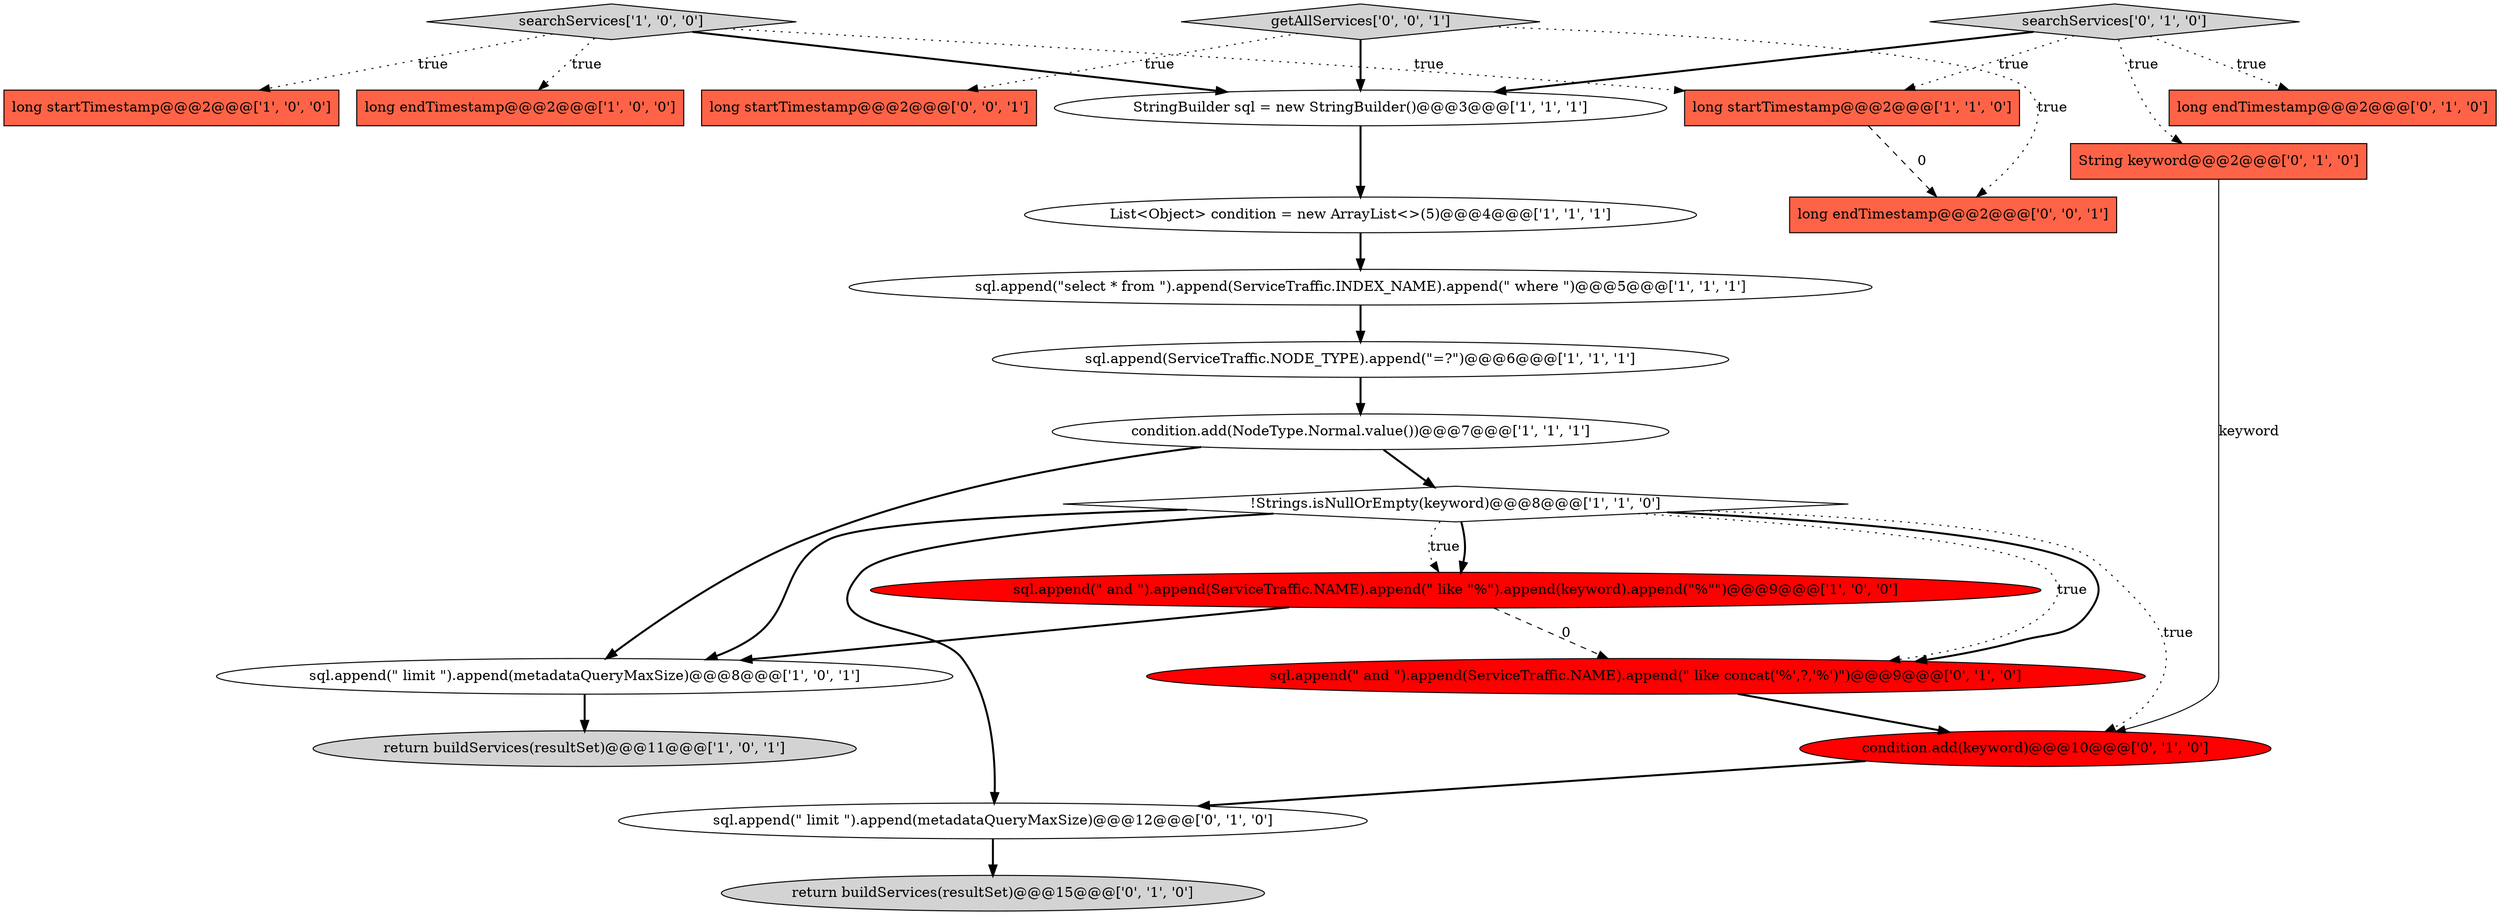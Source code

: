 digraph {
17 [style = filled, label = "condition.add(keyword)@@@10@@@['0', '1', '0']", fillcolor = red, shape = ellipse image = "AAA1AAABBB2BBB"];
7 [style = filled, label = "long startTimestamp@@@2@@@['1', '1', '0']", fillcolor = tomato, shape = box image = "AAA0AAABBB1BBB"];
15 [style = filled, label = "long endTimestamp@@@2@@@['0', '1', '0']", fillcolor = tomato, shape = box image = "AAA0AAABBB2BBB"];
4 [style = filled, label = "condition.add(NodeType.Normal.value())@@@7@@@['1', '1', '1']", fillcolor = white, shape = ellipse image = "AAA0AAABBB1BBB"];
2 [style = filled, label = "long startTimestamp@@@2@@@['1', '0', '0']", fillcolor = tomato, shape = box image = "AAA0AAABBB1BBB"];
12 [style = filled, label = "searchServices['1', '0', '0']", fillcolor = lightgray, shape = diamond image = "AAA0AAABBB1BBB"];
6 [style = filled, label = "return buildServices(resultSet)@@@11@@@['1', '0', '1']", fillcolor = lightgray, shape = ellipse image = "AAA0AAABBB1BBB"];
9 [style = filled, label = "!Strings.isNullOrEmpty(keyword)@@@8@@@['1', '1', '0']", fillcolor = white, shape = diamond image = "AAA0AAABBB1BBB"];
19 [style = filled, label = "searchServices['0', '1', '0']", fillcolor = lightgray, shape = diamond image = "AAA0AAABBB2BBB"];
21 [style = filled, label = "long endTimestamp@@@2@@@['0', '0', '1']", fillcolor = tomato, shape = box image = "AAA0AAABBB3BBB"];
18 [style = filled, label = "return buildServices(resultSet)@@@15@@@['0', '1', '0']", fillcolor = lightgray, shape = ellipse image = "AAA0AAABBB2BBB"];
11 [style = filled, label = "sql.append(\" limit \").append(metadataQueryMaxSize)@@@8@@@['1', '0', '1']", fillcolor = white, shape = ellipse image = "AAA0AAABBB1BBB"];
1 [style = filled, label = "List<Object> condition = new ArrayList<>(5)@@@4@@@['1', '1', '1']", fillcolor = white, shape = ellipse image = "AAA0AAABBB1BBB"];
8 [style = filled, label = "sql.append(ServiceTraffic.NODE_TYPE).append(\"=?\")@@@6@@@['1', '1', '1']", fillcolor = white, shape = ellipse image = "AAA0AAABBB1BBB"];
10 [style = filled, label = "sql.append(\"select * from \").append(ServiceTraffic.INDEX_NAME).append(\" where \")@@@5@@@['1', '1', '1']", fillcolor = white, shape = ellipse image = "AAA0AAABBB1BBB"];
22 [style = filled, label = "getAllServices['0', '0', '1']", fillcolor = lightgray, shape = diamond image = "AAA0AAABBB3BBB"];
5 [style = filled, label = "sql.append(\" and \").append(ServiceTraffic.NAME).append(\" like \"%\").append(keyword).append(\"%\"\")@@@9@@@['1', '0', '0']", fillcolor = red, shape = ellipse image = "AAA1AAABBB1BBB"];
16 [style = filled, label = "sql.append(\" limit \").append(metadataQueryMaxSize)@@@12@@@['0', '1', '0']", fillcolor = white, shape = ellipse image = "AAA0AAABBB2BBB"];
14 [style = filled, label = "String keyword@@@2@@@['0', '1', '0']", fillcolor = tomato, shape = box image = "AAA0AAABBB2BBB"];
13 [style = filled, label = "sql.append(\" and \").append(ServiceTraffic.NAME).append(\" like concat('%',?,'%')\")@@@9@@@['0', '1', '0']", fillcolor = red, shape = ellipse image = "AAA1AAABBB2BBB"];
20 [style = filled, label = "long startTimestamp@@@2@@@['0', '0', '1']", fillcolor = tomato, shape = box image = "AAA0AAABBB3BBB"];
0 [style = filled, label = "long endTimestamp@@@2@@@['1', '0', '0']", fillcolor = tomato, shape = box image = "AAA0AAABBB1BBB"];
3 [style = filled, label = "StringBuilder sql = new StringBuilder()@@@3@@@['1', '1', '1']", fillcolor = white, shape = ellipse image = "AAA0AAABBB1BBB"];
5->13 [style = dashed, label="0"];
22->21 [style = dotted, label="true"];
4->9 [style = bold, label=""];
19->14 [style = dotted, label="true"];
14->17 [style = solid, label="keyword"];
16->18 [style = bold, label=""];
7->21 [style = dashed, label="0"];
9->11 [style = bold, label=""];
3->1 [style = bold, label=""];
9->17 [style = dotted, label="true"];
11->6 [style = bold, label=""];
12->2 [style = dotted, label="true"];
19->7 [style = dotted, label="true"];
19->15 [style = dotted, label="true"];
9->16 [style = bold, label=""];
22->3 [style = bold, label=""];
13->17 [style = bold, label=""];
22->20 [style = dotted, label="true"];
10->8 [style = bold, label=""];
9->13 [style = dotted, label="true"];
9->5 [style = bold, label=""];
12->0 [style = dotted, label="true"];
5->11 [style = bold, label=""];
12->3 [style = bold, label=""];
8->4 [style = bold, label=""];
4->11 [style = bold, label=""];
12->7 [style = dotted, label="true"];
1->10 [style = bold, label=""];
19->3 [style = bold, label=""];
17->16 [style = bold, label=""];
9->13 [style = bold, label=""];
9->5 [style = dotted, label="true"];
}
